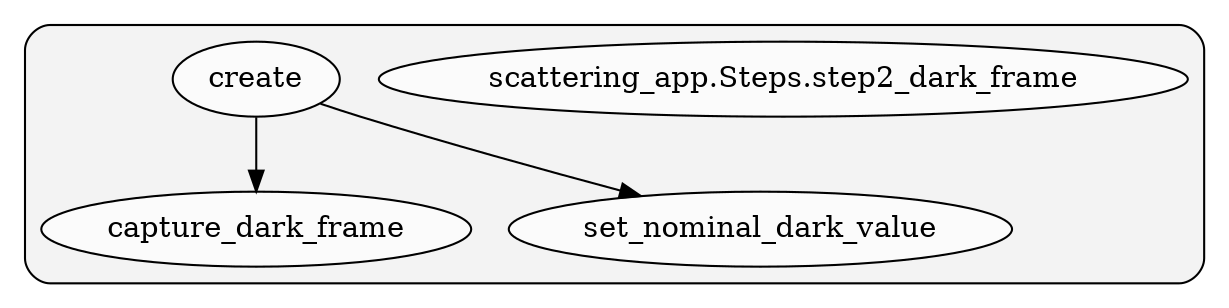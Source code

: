 digraph G {
    graph [rankdir=TB];
    subgraph cluster_G {

        graph [style="filled,rounded",fillcolor="#80808018", label=""];
        scattering_app__Steps__step2_dark_frame [label="scattering_app.Steps.step2_dark_frame", style="filled", fillcolor="#ffffffb2", fontcolor="#000000", group="0"];
        scattering_app__Steps__step2_dark_frame__capture_dark_frame [label="capture_dark_frame", style="filled", fillcolor="#ffffffb2", fontcolor="#000000", group="0"];
        scattering_app__Steps__step2_dark_frame__create [label="create", style="filled", fillcolor="#ffffffb2", fontcolor="#000000", group="0"];
        scattering_app__Steps__step2_dark_frame__set_nominal_dark_value [label="set_nominal_dark_value", style="filled", fillcolor="#ffffffb2", fontcolor="#000000", group="0"];
    }
        scattering_app__Steps__step2_dark_frame__create -> scattering_app__Steps__step2_dark_frame__set_nominal_dark_value [style="solid", color="#000000"];
        scattering_app__Steps__step2_dark_frame__create -> scattering_app__Steps__step2_dark_frame__capture_dark_frame [style="solid", color="#000000"];
    }
